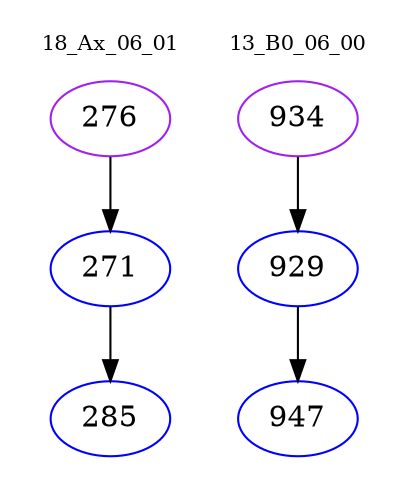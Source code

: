 digraph{
subgraph cluster_0 {
color = white
label = "18_Ax_06_01";
fontsize=10;
T0_276 [label="276", color="purple"]
T0_276 -> T0_271 [color="black"]
T0_271 [label="271", color="blue"]
T0_271 -> T0_285 [color="black"]
T0_285 [label="285", color="blue"]
}
subgraph cluster_1 {
color = white
label = "13_B0_06_00";
fontsize=10;
T1_934 [label="934", color="purple"]
T1_934 -> T1_929 [color="black"]
T1_929 [label="929", color="blue"]
T1_929 -> T1_947 [color="black"]
T1_947 [label="947", color="blue"]
}
}
